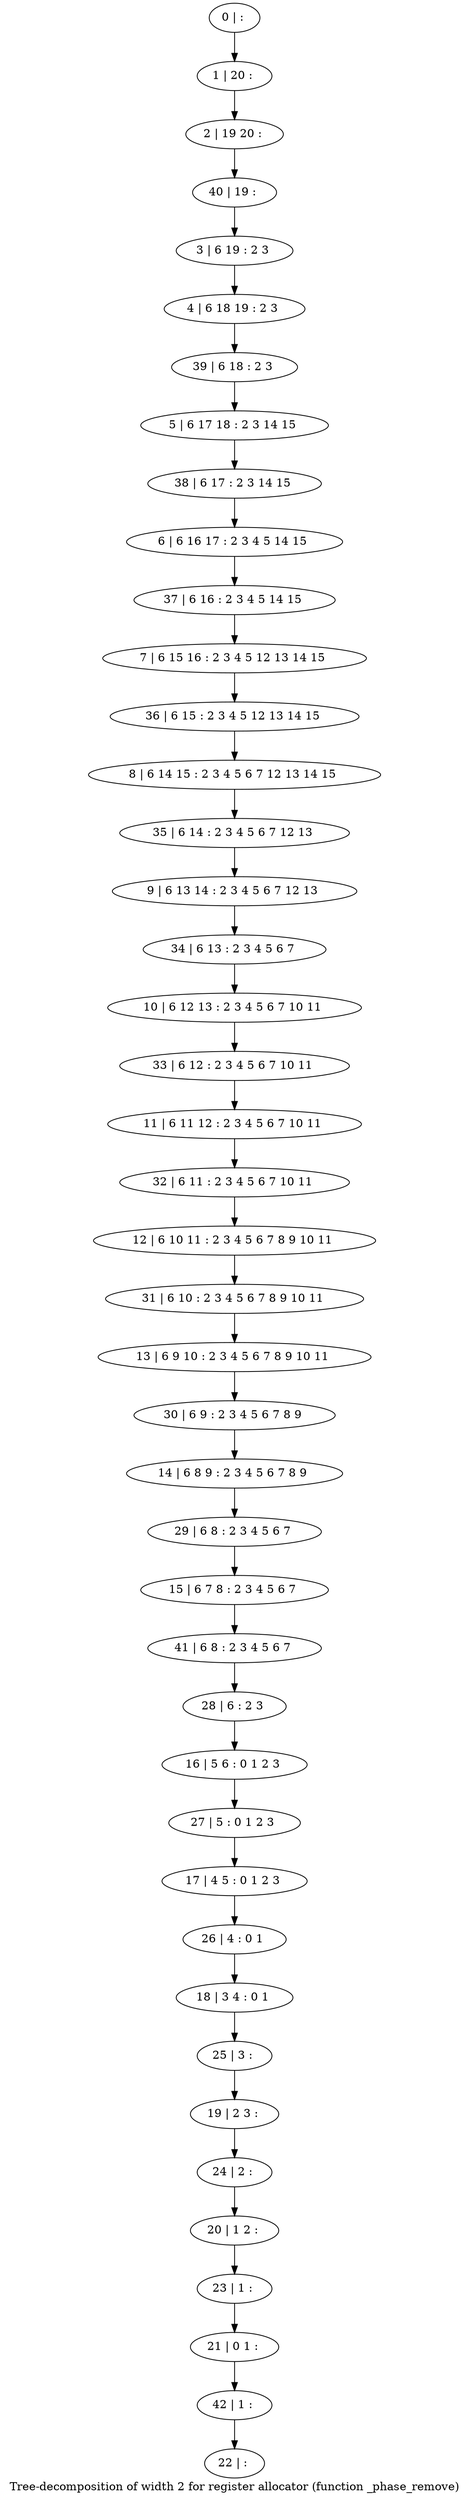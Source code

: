 digraph G {
graph [label="Tree-decomposition of width 2 for register allocator (function _phase_remove)"]
0[label="0 | : "];
1[label="1 | 20 : "];
2[label="2 | 19 20 : "];
3[label="3 | 6 19 : 2 3 "];
4[label="4 | 6 18 19 : 2 3 "];
5[label="5 | 6 17 18 : 2 3 14 15 "];
6[label="6 | 6 16 17 : 2 3 4 5 14 15 "];
7[label="7 | 6 15 16 : 2 3 4 5 12 13 14 15 "];
8[label="8 | 6 14 15 : 2 3 4 5 6 7 12 13 14 15 "];
9[label="9 | 6 13 14 : 2 3 4 5 6 7 12 13 "];
10[label="10 | 6 12 13 : 2 3 4 5 6 7 10 11 "];
11[label="11 | 6 11 12 : 2 3 4 5 6 7 10 11 "];
12[label="12 | 6 10 11 : 2 3 4 5 6 7 8 9 10 11 "];
13[label="13 | 6 9 10 : 2 3 4 5 6 7 8 9 10 11 "];
14[label="14 | 6 8 9 : 2 3 4 5 6 7 8 9 "];
15[label="15 | 6 7 8 : 2 3 4 5 6 7 "];
16[label="16 | 5 6 : 0 1 2 3 "];
17[label="17 | 4 5 : 0 1 2 3 "];
18[label="18 | 3 4 : 0 1 "];
19[label="19 | 2 3 : "];
20[label="20 | 1 2 : "];
21[label="21 | 0 1 : "];
22[label="22 | : "];
23[label="23 | 1 : "];
24[label="24 | 2 : "];
25[label="25 | 3 : "];
26[label="26 | 4 : 0 1 "];
27[label="27 | 5 : 0 1 2 3 "];
28[label="28 | 6 : 2 3 "];
29[label="29 | 6 8 : 2 3 4 5 6 7 "];
30[label="30 | 6 9 : 2 3 4 5 6 7 8 9 "];
31[label="31 | 6 10 : 2 3 4 5 6 7 8 9 10 11 "];
32[label="32 | 6 11 : 2 3 4 5 6 7 10 11 "];
33[label="33 | 6 12 : 2 3 4 5 6 7 10 11 "];
34[label="34 | 6 13 : 2 3 4 5 6 7 "];
35[label="35 | 6 14 : 2 3 4 5 6 7 12 13 "];
36[label="36 | 6 15 : 2 3 4 5 12 13 14 15 "];
37[label="37 | 6 16 : 2 3 4 5 14 15 "];
38[label="38 | 6 17 : 2 3 14 15 "];
39[label="39 | 6 18 : 2 3 "];
40[label="40 | 19 : "];
41[label="41 | 6 8 : 2 3 4 5 6 7 "];
42[label="42 | 1 : "];
0->1 ;
1->2 ;
3->4 ;
23->21 ;
20->23 ;
24->20 ;
19->24 ;
25->19 ;
18->25 ;
26->18 ;
17->26 ;
27->17 ;
16->27 ;
28->16 ;
29->15 ;
14->29 ;
30->14 ;
13->30 ;
31->13 ;
12->31 ;
32->12 ;
11->32 ;
33->11 ;
10->33 ;
34->10 ;
9->34 ;
35->9 ;
8->35 ;
36->8 ;
7->36 ;
37->7 ;
6->37 ;
38->6 ;
5->38 ;
39->5 ;
4->39 ;
40->3 ;
2->40 ;
41->28 ;
15->41 ;
42->22 ;
21->42 ;
}
